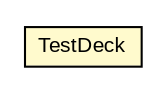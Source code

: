 #!/usr/local/bin/dot
#
# Class diagram 
# Generated by UMLGraph version R5_6 (http://www.umlgraph.org/)
#

digraph G {
	edge [fontname="arial",fontsize=10,labelfontname="arial",labelfontsize=10];
	node [fontname="arial",fontsize=10,shape=plaintext];
	nodesep=0.25;
	ranksep=0.5;
	// TestDeck
	c23 [label=<<table title="TestDeck" border="0" cellborder="1" cellspacing="0" cellpadding="2" port="p" bgcolor="lemonChiffon" href="./TestDeck.html">
		<tr><td><table border="0" cellspacing="0" cellpadding="1">
<tr><td align="center" balign="center"> TestDeck </td></tr>
		</table></td></tr>
		</table>>, URL="./TestDeck.html", fontname="arial", fontcolor="black", fontsize=10.0];
}

